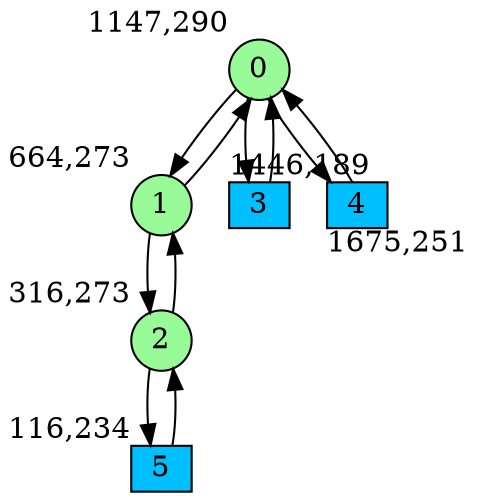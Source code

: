 digraph G {
graph [bgcolor=white]
node [shape=circle, style = filled, fillcolor=white,fixedsize=true, width=0.4, height=0.3 ]
0[xlabel="1147,290", pos = "16.1094,0!", fillcolor=palegreen ];
1[xlabel="664,273", pos = "8.5625,0.265625!", fillcolor=palegreen ];
2[xlabel="316,273", pos = "3.125,0.265625!", fillcolor=palegreen ];
3[xlabel="1446,189", pos = "20.7813,1.57813!", fillcolor=deepskyblue, shape=box ];
4[xlabel="1675,251", pos = "24.3594,0.609375!", fillcolor=deepskyblue, shape=box ];
5[xlabel="116,234", pos = "0,0.875!", fillcolor=deepskyblue, shape=box ];
0->1 ;
0->3 ;
0->4 ;
1->0 ;
1->2 ;
2->1 ;
2->5 ;
3->0 ;
4->0 ;
5->2 ;
}
